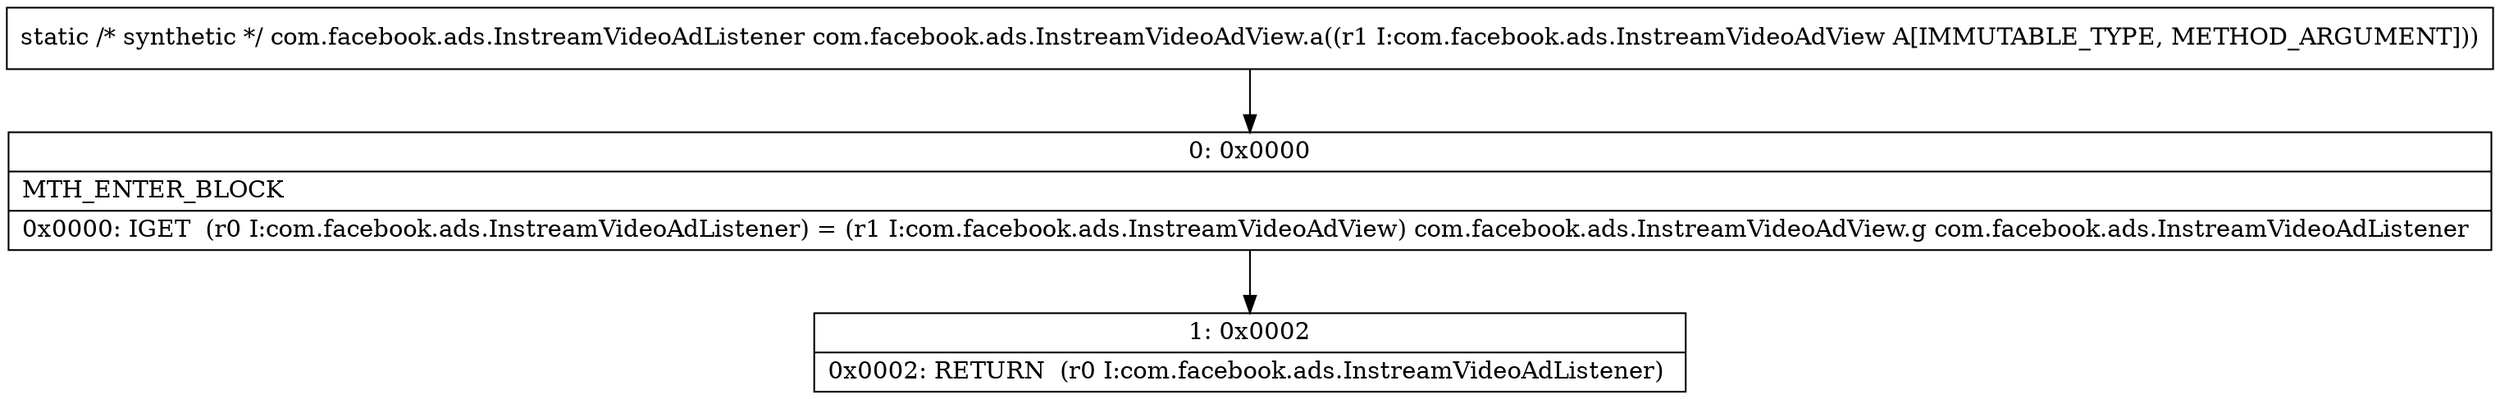 digraph "CFG forcom.facebook.ads.InstreamVideoAdView.a(Lcom\/facebook\/ads\/InstreamVideoAdView;)Lcom\/facebook\/ads\/InstreamVideoAdListener;" {
Node_0 [shape=record,label="{0\:\ 0x0000|MTH_ENTER_BLOCK\l|0x0000: IGET  (r0 I:com.facebook.ads.InstreamVideoAdListener) = (r1 I:com.facebook.ads.InstreamVideoAdView) com.facebook.ads.InstreamVideoAdView.g com.facebook.ads.InstreamVideoAdListener \l}"];
Node_1 [shape=record,label="{1\:\ 0x0002|0x0002: RETURN  (r0 I:com.facebook.ads.InstreamVideoAdListener) \l}"];
MethodNode[shape=record,label="{static \/* synthetic *\/ com.facebook.ads.InstreamVideoAdListener com.facebook.ads.InstreamVideoAdView.a((r1 I:com.facebook.ads.InstreamVideoAdView A[IMMUTABLE_TYPE, METHOD_ARGUMENT])) }"];
MethodNode -> Node_0;
Node_0 -> Node_1;
}

